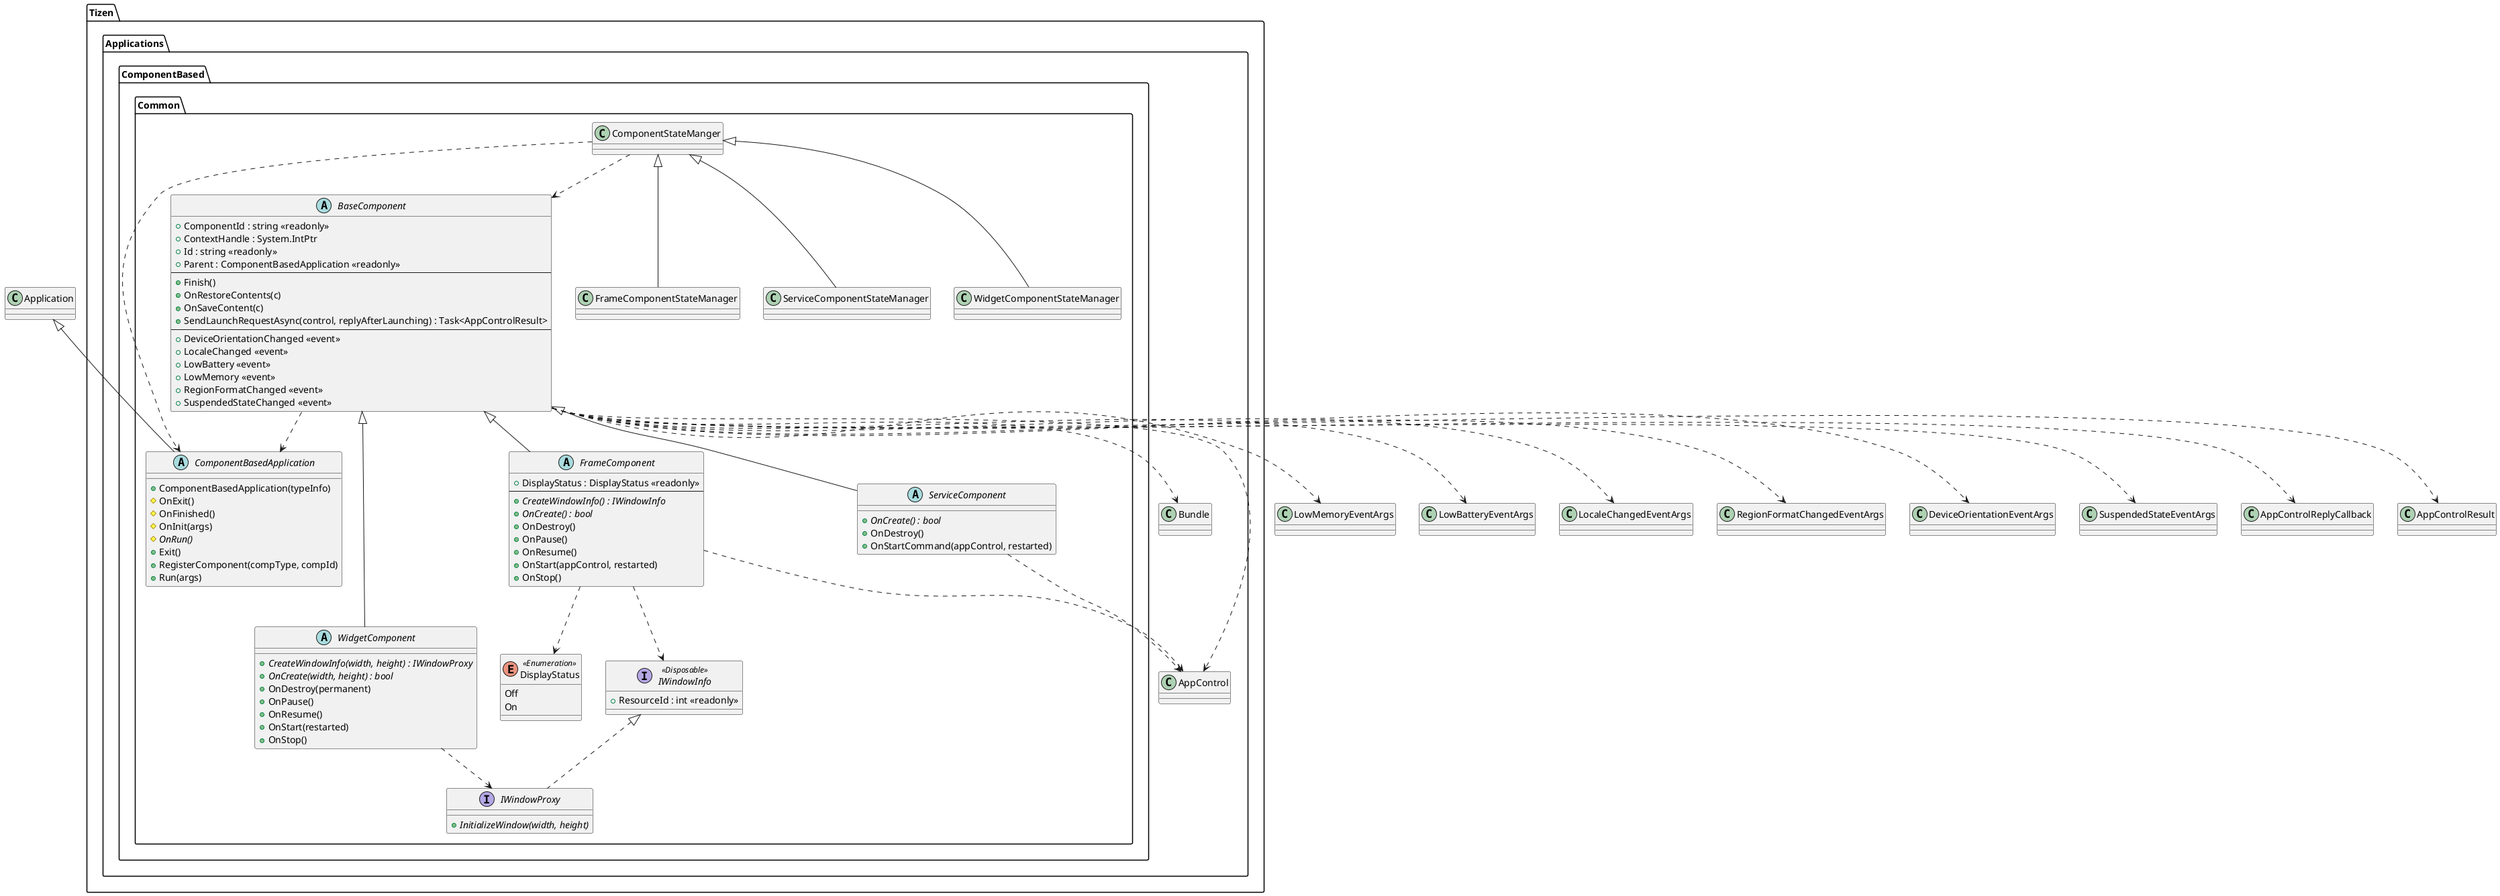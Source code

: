 @startuml
abstract class "Tizen.Applications.ComponentBased.Common.BaseComponent" [[https://github.sec.samsung.net/pages/dotnet/apidoc/devel/api/Tizen.Applications.ComponentBased.Common.BaseComponent.html]] {
	+ ComponentId : string <<readonly>>
	+ ContextHandle : System.IntPtr
	+ Id : string <<readonly>>
	+ Parent : ComponentBasedApplication <<readonly>>
--
	+ Finish()
	+ OnRestoreContents(c)
	+ OnSaveContent(c)
	+ SendLaunchRequestAsync(control, replyAfterLaunching) : Task<AppControlResult>
--
	+ DeviceOrientationChanged <<event>>
	+ LocaleChanged <<event>>
	+ LowBattery <<event>>
	+ LowMemory <<event>>
	+ RegionFormatChanged <<event>>
	+ SuspendedStateChanged <<event>>
}
class "Tizen.Applications.Bundle" [[https://github.sec.samsung.net/pages/dotnet/apidoc/devel/api/Tizen.Applications.Bundle.html]]
class "Tizen.Applications.AppControl" [[https://github.sec.samsung.net/pages/dotnet/apidoc/devel/api/Tizen.Applications.AppControl.html]]
abstract class "Tizen.Applications.ComponentBased.Common.ComponentBasedApplication" [[https://github.sec.samsung.net/pages/dotnet/apidoc/devel/api/Tizen.Applications.ComponentBased.Common.ComponentBasedApplication.html]] {
	+ ComponentBasedApplication(typeInfo)
	# OnExit()
	# OnFinished()
	# OnInit(args)
	{abstract} # OnRun()
	+ Exit()
	+ RegisterComponent(compType, compId)
	+ Run(args)
}
Enum "Tizen.Applications.ComponentBased.Common.DisplayStatus" <<Enumeration>> [[https://github.sec.samsung.net/pages/dotnet/apidoc/devel/api/Tizen.Applications.ComponentBased.Common.DisplayStatus.html]] {
	Off
	On
}
abstract class "Tizen.Applications.ComponentBased.Common.FrameComponent" [[https://github.sec.samsung.net/pages/dotnet/apidoc/devel/api/Tizen.Applications.ComponentBased.Common.FrameComponent.html]] {
	+ DisplayStatus : DisplayStatus <<readonly>>
--
	{abstract} + CreateWindowInfo() : IWindowInfo
	{abstract} + OnCreate() : bool
	+ OnDestroy()
	+ OnPause()
	+ OnResume()
	+ OnStart(appControl, restarted)
	+ OnStop()
}
interface "Tizen.Applications.ComponentBased.Common.IWindowInfo" <<Disposable>> [[https://github.sec.samsung.net/pages/dotnet/apidoc/devel/api/Tizen.Applications.ComponentBased.Common.IWindowInfo.html]] {
	+ ResourceId : int <<readonly>>
}
interface "Tizen.Applications.ComponentBased.Common.IWindowProxy" [[https://github.sec.samsung.net/pages/dotnet/apidoc/devel/api/Tizen.Applications.ComponentBased.Common.IWindowProxy.html]] {
	{abstract} + InitializeWindow(width, height)
}
abstract class "Tizen.Applications.ComponentBased.Common.ServiceComponent" [[https://github.sec.samsung.net/pages/dotnet/apidoc/devel/api/Tizen.Applications.ComponentBased.Common.ServiceComponent.html]] {
	{abstract} + OnCreate() : bool
	+ OnDestroy()
	+ OnStartCommand(appControl, restarted)
}
abstract class "Tizen.Applications.ComponentBased.Common.WidgetComponent" [[https://github.sec.samsung.net/pages/dotnet/apidoc/devel/api/Tizen.Applications.ComponentBased.Common.WidgetComponent.html]] {
	{abstract} + CreateWindowInfo(width, height) : IWindowProxy
	{abstract} + OnCreate(width, height) : bool
	+ OnDestroy(permanent)
	+ OnPause()
	+ OnResume()
	+ OnStart(restarted)
	+ OnStop()
}
'  Unresolved Type: LowMemoryEventArgs    (used in Tizen.Applications.ComponentBased.Common.BaseComponent)
"Tizen.Applications.ComponentBased.Common.BaseComponent" ..> "LowMemoryEventArgs"
'  Unresolved Type: LowBatteryEventArgs    (used in Tizen.Applications.ComponentBased.Common.BaseComponent)
"Tizen.Applications.ComponentBased.Common.BaseComponent" ..> "LowBatteryEventArgs"
'  Unresolved Type: LocaleChangedEventArgs    (used in Tizen.Applications.ComponentBased.Common.BaseComponent)
"Tizen.Applications.ComponentBased.Common.BaseComponent" ..> "LocaleChangedEventArgs"
'  Unresolved Type: RegionFormatChangedEventArgs    (used in Tizen.Applications.ComponentBased.Common.BaseComponent)
"Tizen.Applications.ComponentBased.Common.BaseComponent" ..> "RegionFormatChangedEventArgs"
'  Unresolved Type: DeviceOrientationEventArgs    (used in Tizen.Applications.ComponentBased.Common.BaseComponent)
"Tizen.Applications.ComponentBased.Common.BaseComponent" ..> "DeviceOrientationEventArgs"
'  Unresolved Type: SuspendedStateEventArgs    (used in Tizen.Applications.ComponentBased.Common.BaseComponent)
"Tizen.Applications.ComponentBased.Common.BaseComponent" ..> "SuspendedStateEventArgs"
"Tizen.Applications.ComponentBased.Common.BaseComponent" ..> "Tizen.Applications.ComponentBased.Common.ComponentBasedApplication"
"Tizen.Applications.ComponentBased.Common.BaseComponent" ..> "Tizen.Applications.Bundle"
"Tizen.Applications.ComponentBased.Common.BaseComponent" ..> "Tizen.Applications.AppControl"
'  Unresolved Type: AppControlReplyCallback    (used in Tizen.Applications.ComponentBased.Common.BaseComponent)
"Tizen.Applications.ComponentBased.Common.BaseComponent" ..> "AppControlReplyCallback"
'  Unresolved Type: AppControlResult    (used in Tizen.Applications.ComponentBased.Common.BaseComponent)
"Tizen.Applications.ComponentBased.Common.BaseComponent" ..> "AppControlResult"
"Application" <|-- "Tizen.Applications.ComponentBased.Common.ComponentBasedApplication"
"Tizen.Applications.ComponentBased.Common.ComponentStateManger" ..> "Tizen.Applications.ComponentBased.Common.BaseComponent"
"Tizen.Applications.ComponentBased.Common.ComponentStateManger" ..> "Tizen.Applications.ComponentBased.Common.ComponentBasedApplication"
"Tizen.Applications.ComponentBased.Common.BaseComponent" <|-- "Tizen.Applications.ComponentBased.Common.FrameComponent"
"Tizen.Applications.ComponentBased.Common.FrameComponent" ..> "Tizen.Applications.ComponentBased.Common.DisplayStatus"
"Tizen.Applications.ComponentBased.Common.FrameComponent" ..> "Tizen.Applications.ComponentBased.Common.IWindowInfo"
"Tizen.Applications.ComponentBased.Common.FrameComponent" ..> "Tizen.Applications.AppControl"
"Tizen.Applications.ComponentBased.Common.ComponentStateManger" <|-- "Tizen.Applications.ComponentBased.Common.FrameComponentStateManager"
"Tizen.Applications.ComponentBased.Common.IWindowInfo" <|.. "Tizen.Applications.ComponentBased.Common.IWindowProxy"
"Tizen.Applications.ComponentBased.Common.BaseComponent" <|-- "Tizen.Applications.ComponentBased.Common.ServiceComponent"
"Tizen.Applications.ComponentBased.Common.ServiceComponent" ..> "Tizen.Applications.AppControl"
"Tizen.Applications.ComponentBased.Common.ComponentStateManger" <|-- "Tizen.Applications.ComponentBased.Common.ServiceComponentStateManager"
"Tizen.Applications.ComponentBased.Common.BaseComponent" <|-- "Tizen.Applications.ComponentBased.Common.WidgetComponent"
"Tizen.Applications.ComponentBased.Common.WidgetComponent" ..> "Tizen.Applications.ComponentBased.Common.IWindowProxy"
"Tizen.Applications.ComponentBased.Common.ComponentStateManger" <|-- "Tizen.Applications.ComponentBased.Common.WidgetComponentStateManager"
@enduml
